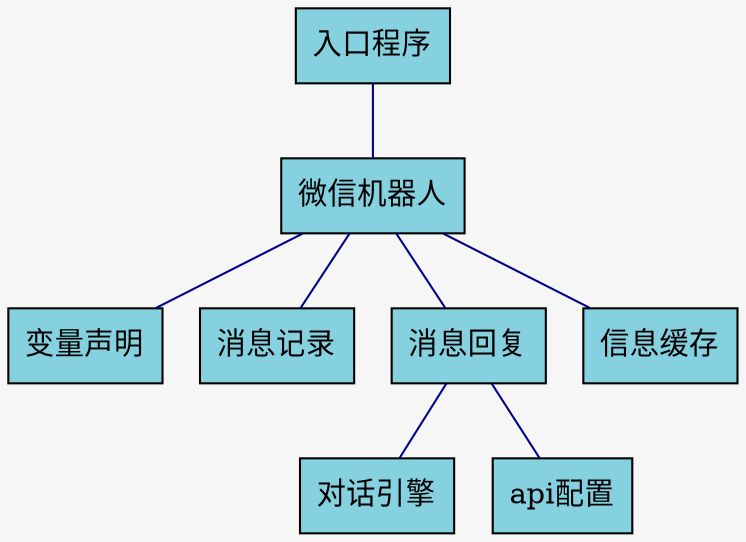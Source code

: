# sa@linuxer.me
# LiuYuyang


graph robot {
	rankdir=BT;
	bgcolor="#f6f6f6";
	color="#b5e77d";

	# 样式
	node [style=filled,color="black", fillcolor="#85d1df", shape=box];
	edge [color="darkblue", fontcolor="darkblue"];
	style="filled";
	fillcolor="#b5e77d";

    webwx[label="微信机器人"];
    dialog[label="对话引擎"];
    global[label="变量声明"];
	logger[label="消息记录"];
	reply[label="消息回复"];
	cache[label="信息缓存"];
	apikeys[label="api配置"];
	main[label="入口程序"];

	{logger, reply, cache, global} -- webwx;
	webwx -- main;
	{apikeys, dialog} -- reply;
}

